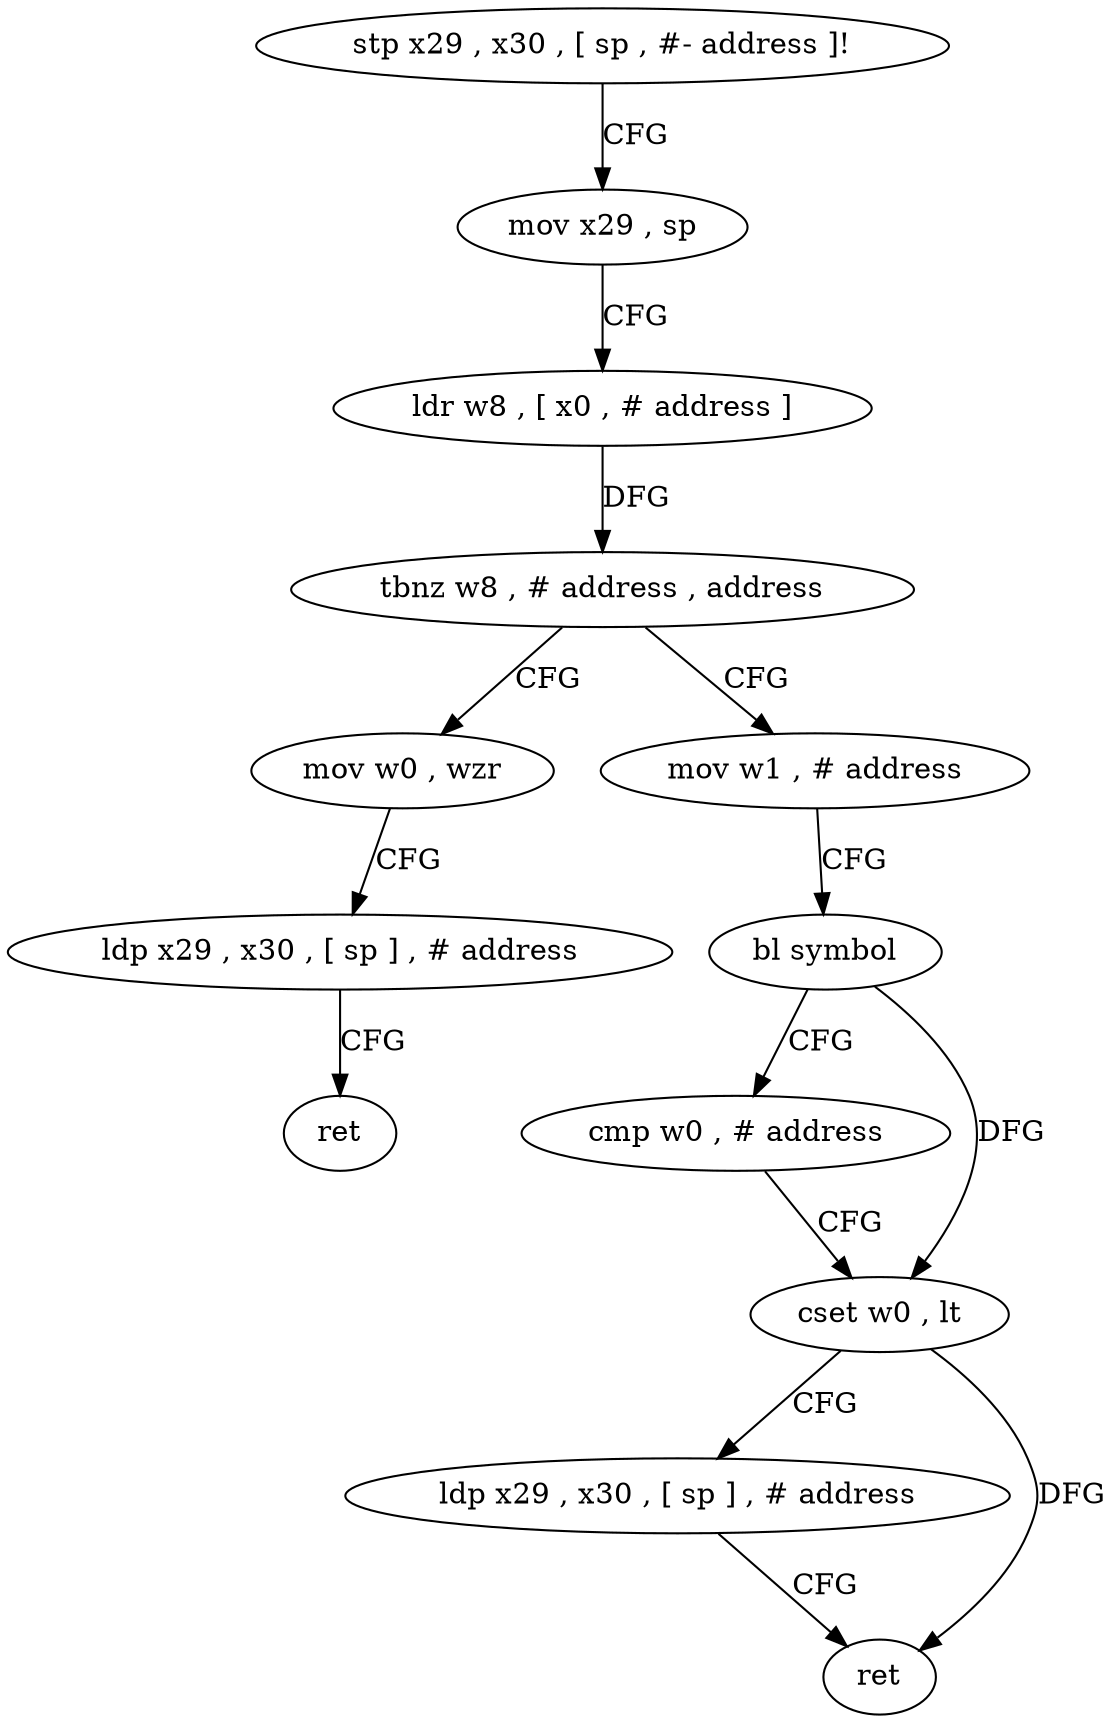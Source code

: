 digraph "func" {
"4222368" [label = "stp x29 , x30 , [ sp , #- address ]!" ]
"4222372" [label = "mov x29 , sp" ]
"4222376" [label = "ldr w8 , [ x0 , # address ]" ]
"4222380" [label = "tbnz w8 , # address , address" ]
"4222408" [label = "mov w0 , wzr" ]
"4222384" [label = "mov w1 , # address" ]
"4222412" [label = "ldp x29 , x30 , [ sp ] , # address" ]
"4222416" [label = "ret" ]
"4222388" [label = "bl symbol" ]
"4222392" [label = "cmp w0 , # address" ]
"4222396" [label = "cset w0 , lt" ]
"4222400" [label = "ldp x29 , x30 , [ sp ] , # address" ]
"4222404" [label = "ret" ]
"4222368" -> "4222372" [ label = "CFG" ]
"4222372" -> "4222376" [ label = "CFG" ]
"4222376" -> "4222380" [ label = "DFG" ]
"4222380" -> "4222408" [ label = "CFG" ]
"4222380" -> "4222384" [ label = "CFG" ]
"4222408" -> "4222412" [ label = "CFG" ]
"4222384" -> "4222388" [ label = "CFG" ]
"4222412" -> "4222416" [ label = "CFG" ]
"4222388" -> "4222392" [ label = "CFG" ]
"4222388" -> "4222396" [ label = "DFG" ]
"4222392" -> "4222396" [ label = "CFG" ]
"4222396" -> "4222400" [ label = "CFG" ]
"4222396" -> "4222404" [ label = "DFG" ]
"4222400" -> "4222404" [ label = "CFG" ]
}
